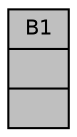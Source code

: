digraph "B1"
{
 // INTERACTIVE_SVG=YES
  bgcolor="transparent";
  edge [fontname="Helvetica",fontsize="10",labelfontname="Helvetica",labelfontsize="10"];
  node [fontname="Helvetica",fontsize="10",shape=record];
  Node1 [label="{B1\n||}",height=0.2,width=0.4,color="black", fillcolor="grey75", style="filled", fontcolor="black"];
}
